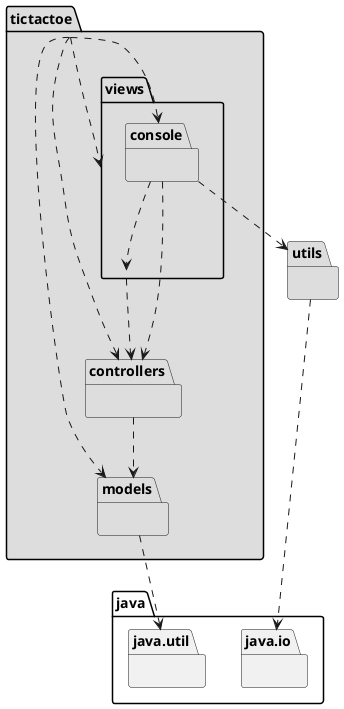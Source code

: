 @startuml arquitectura
package tictactoe #DDDDDD { }
tictactoe .down.> tictactoe.models
tictactoe .down.> tictactoe.views.console
tictactoe .down.> tictactoe.controllers
tictactoe .down.> tictactoe.views

package tictactoe.controllers #DDDDDD { }
tictactoe.controllers .down.> tictactoe.models

package tictactoe.models #DDDDDD { }
package java.util{ }
tictactoe.models .down.> java.util

package utils #DDDDDD { }
package java.io{ }
utils .down.> java.io

package tictactoe.views #DDDDDD { }
tictactoe.views .down.> tictactoe.controllers

package tictactoe.views.console #DDDDDD { }
tictactoe.views.console .down.> tictactoe.views
tictactoe.views.console .down.> tictactoe.controllers
tictactoe.views.console .down.> utils

@enduml

